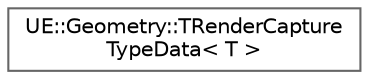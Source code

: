 digraph "Graphical Class Hierarchy"
{
 // INTERACTIVE_SVG=YES
 // LATEX_PDF_SIZE
  bgcolor="transparent";
  edge [fontname=Helvetica,fontsize=10,labelfontname=Helvetica,labelfontsize=10];
  node [fontname=Helvetica,fontsize=10,shape=box,height=0.2,width=0.4];
  rankdir="LR";
  Node0 [id="Node000000",label="UE::Geometry::TRenderCapture\lTypeData\< T \>",height=0.2,width=0.4,color="grey40", fillcolor="white", style="filled",URL="$db/dfe/structUE_1_1Geometry_1_1TRenderCaptureTypeData.html",tooltip=" "];
}
